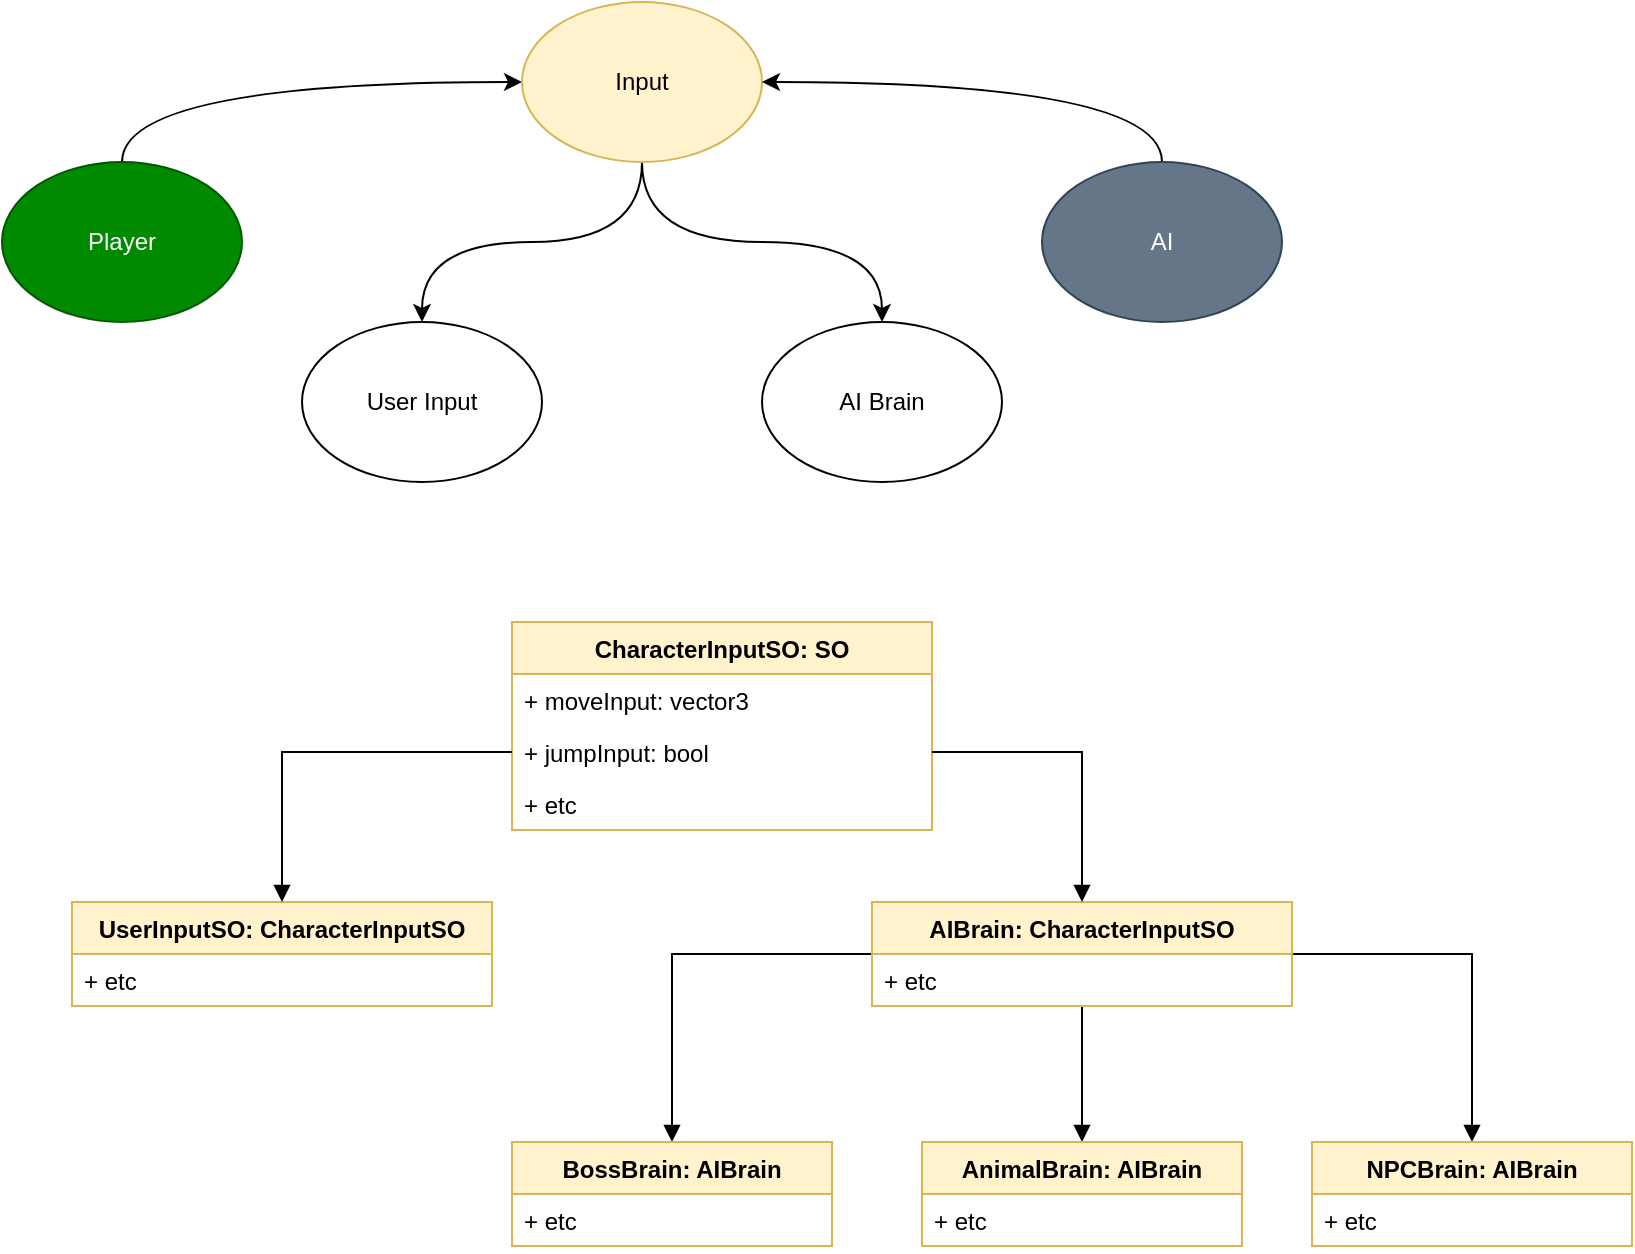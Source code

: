 <mxfile version="19.0.3" type="device" pages="2"><diagram id="LVT2s56MPwbrcV_PYxUw" name="CharacterInputSO"><mxGraphModel dx="1038" dy="659" grid="1" gridSize="10" guides="1" tooltips="1" connect="1" arrows="1" fold="1" page="1" pageScale="1" pageWidth="850" pageHeight="1100" math="0" shadow="0"><root><mxCell id="0"/><mxCell id="1" parent="0"/><mxCell id="4RpFgnSz-rqJ1ZsX9uUm-7" style="edgeStyle=orthogonalEdgeStyle;curved=1;orthogonalLoop=1;jettySize=auto;html=1;exitX=0.5;exitY=0;exitDx=0;exitDy=0;" parent="1" source="4RpFgnSz-rqJ1ZsX9uUm-2" target="4RpFgnSz-rqJ1ZsX9uUm-3" edge="1"><mxGeometry relative="1" as="geometry"/></mxCell><mxCell id="4RpFgnSz-rqJ1ZsX9uUm-2" value="Player" style="ellipse;whiteSpace=wrap;html=1;fillColor=#008a00;strokeColor=#005700;fontColor=#ffffff;" parent="1" vertex="1"><mxGeometry y="80" width="120" height="80" as="geometry"/></mxCell><mxCell id="4RpFgnSz-rqJ1ZsX9uUm-11" style="edgeStyle=orthogonalEdgeStyle;curved=1;orthogonalLoop=1;jettySize=auto;html=1;" parent="1" source="4RpFgnSz-rqJ1ZsX9uUm-3" target="4RpFgnSz-rqJ1ZsX9uUm-9" edge="1"><mxGeometry relative="1" as="geometry"/></mxCell><mxCell id="4RpFgnSz-rqJ1ZsX9uUm-12" style="edgeStyle=orthogonalEdgeStyle;curved=1;orthogonalLoop=1;jettySize=auto;html=1;entryX=0.5;entryY=0;entryDx=0;entryDy=0;" parent="1" source="4RpFgnSz-rqJ1ZsX9uUm-3" target="4RpFgnSz-rqJ1ZsX9uUm-10" edge="1"><mxGeometry relative="1" as="geometry"/></mxCell><mxCell id="4RpFgnSz-rqJ1ZsX9uUm-3" value="Input" style="ellipse;whiteSpace=wrap;html=1;fillColor=#fff2cc;strokeColor=#d6b656;" parent="1" vertex="1"><mxGeometry x="260" width="120" height="80" as="geometry"/></mxCell><mxCell id="4RpFgnSz-rqJ1ZsX9uUm-8" style="edgeStyle=orthogonalEdgeStyle;curved=1;orthogonalLoop=1;jettySize=auto;html=1;exitX=0.5;exitY=0;exitDx=0;exitDy=0;" parent="1" source="4RpFgnSz-rqJ1ZsX9uUm-4" target="4RpFgnSz-rqJ1ZsX9uUm-3" edge="1"><mxGeometry relative="1" as="geometry"/></mxCell><mxCell id="4RpFgnSz-rqJ1ZsX9uUm-4" value="AI" style="ellipse;whiteSpace=wrap;html=1;fillColor=#647687;fontColor=#ffffff;strokeColor=#314354;" parent="1" vertex="1"><mxGeometry x="520" y="80" width="120" height="80" as="geometry"/></mxCell><mxCell id="4RpFgnSz-rqJ1ZsX9uUm-9" value="User Input" style="ellipse;whiteSpace=wrap;html=1;" parent="1" vertex="1"><mxGeometry x="150" y="160" width="120" height="80" as="geometry"/></mxCell><mxCell id="4RpFgnSz-rqJ1ZsX9uUm-10" value="AI Brain" style="ellipse;whiteSpace=wrap;html=1;" parent="1" vertex="1"><mxGeometry x="380" y="160" width="120" height="80" as="geometry"/></mxCell><mxCell id="4RpFgnSz-rqJ1ZsX9uUm-13" value="CharacterInputSO: SO" style="swimlane;fontStyle=1;childLayout=stackLayout;horizontal=1;startSize=26;fillColor=#fff2cc;horizontalStack=0;resizeParent=1;resizeParentMax=0;resizeLast=0;collapsible=1;marginBottom=0;strokeColor=#d6b656;" parent="1" vertex="1"><mxGeometry x="255" y="310" width="210" height="104" as="geometry"/></mxCell><mxCell id="4RpFgnSz-rqJ1ZsX9uUm-14" value="+ moveInput: vector3" style="text;strokeColor=none;fillColor=none;align=left;verticalAlign=top;spacingLeft=4;spacingRight=4;overflow=hidden;rotatable=0;points=[[0,0.5],[1,0.5]];portConstraint=eastwest;" parent="4RpFgnSz-rqJ1ZsX9uUm-13" vertex="1"><mxGeometry y="26" width="210" height="26" as="geometry"/></mxCell><mxCell id="4RpFgnSz-rqJ1ZsX9uUm-15" value="+ jumpInput: bool" style="text;strokeColor=none;fillColor=none;align=left;verticalAlign=top;spacingLeft=4;spacingRight=4;overflow=hidden;rotatable=0;points=[[0,0.5],[1,0.5]];portConstraint=eastwest;" parent="4RpFgnSz-rqJ1ZsX9uUm-13" vertex="1"><mxGeometry y="52" width="210" height="26" as="geometry"/></mxCell><mxCell id="4RpFgnSz-rqJ1ZsX9uUm-16" value="+ etc" style="text;strokeColor=none;fillColor=none;align=left;verticalAlign=top;spacingLeft=4;spacingRight=4;overflow=hidden;rotatable=0;points=[[0,0.5],[1,0.5]];portConstraint=eastwest;" parent="4RpFgnSz-rqJ1ZsX9uUm-13" vertex="1"><mxGeometry y="78" width="210" height="26" as="geometry"/></mxCell><mxCell id="4RpFgnSz-rqJ1ZsX9uUm-20" value="UserInputSO: CharacterInputSO" style="swimlane;fontStyle=1;childLayout=stackLayout;horizontal=1;startSize=26;fillColor=#fff2cc;horizontalStack=0;resizeParent=1;resizeParentMax=0;resizeLast=0;collapsible=1;marginBottom=0;strokeColor=#d6b656;" parent="1" vertex="1"><mxGeometry x="35" y="450" width="210" height="52" as="geometry"/></mxCell><mxCell id="4RpFgnSz-rqJ1ZsX9uUm-23" value="+ etc" style="text;strokeColor=none;fillColor=none;align=left;verticalAlign=top;spacingLeft=4;spacingRight=4;overflow=hidden;rotatable=0;points=[[0,0.5],[1,0.5]];portConstraint=eastwest;" parent="4RpFgnSz-rqJ1ZsX9uUm-20" vertex="1"><mxGeometry y="26" width="210" height="26" as="geometry"/></mxCell><mxCell id="4RpFgnSz-rqJ1ZsX9uUm-38" style="edgeStyle=orthogonalEdgeStyle;rounded=0;orthogonalLoop=1;jettySize=auto;html=1;entryX=0.5;entryY=0;entryDx=0;entryDy=0;endArrow=block;endFill=1;" parent="1" source="4RpFgnSz-rqJ1ZsX9uUm-27" target="4RpFgnSz-rqJ1ZsX9uUm-32" edge="1"><mxGeometry relative="1" as="geometry"/></mxCell><mxCell id="4RpFgnSz-rqJ1ZsX9uUm-39" style="edgeStyle=orthogonalEdgeStyle;rounded=0;orthogonalLoop=1;jettySize=auto;html=1;entryX=0.5;entryY=0;entryDx=0;entryDy=0;endArrow=block;endFill=1;" parent="1" source="4RpFgnSz-rqJ1ZsX9uUm-27" target="4RpFgnSz-rqJ1ZsX9uUm-34" edge="1"><mxGeometry relative="1" as="geometry"/></mxCell><mxCell id="4RpFgnSz-rqJ1ZsX9uUm-42" style="edgeStyle=orthogonalEdgeStyle;rounded=0;orthogonalLoop=1;jettySize=auto;html=1;endArrow=block;endFill=1;" parent="1" source="4RpFgnSz-rqJ1ZsX9uUm-27" target="4RpFgnSz-rqJ1ZsX9uUm-40" edge="1"><mxGeometry relative="1" as="geometry"/></mxCell><mxCell id="4RpFgnSz-rqJ1ZsX9uUm-27" value="AIBrain: CharacterInputSO" style="swimlane;fontStyle=1;childLayout=stackLayout;horizontal=1;startSize=26;fillColor=#fff2cc;horizontalStack=0;resizeParent=1;resizeParentMax=0;resizeLast=0;collapsible=1;marginBottom=0;strokeColor=#d6b656;" parent="1" vertex="1"><mxGeometry x="435" y="450" width="210" height="52" as="geometry"/></mxCell><mxCell id="4RpFgnSz-rqJ1ZsX9uUm-28" value="+ etc" style="text;strokeColor=none;fillColor=none;align=left;verticalAlign=top;spacingLeft=4;spacingRight=4;overflow=hidden;rotatable=0;points=[[0,0.5],[1,0.5]];portConstraint=eastwest;" parent="4RpFgnSz-rqJ1ZsX9uUm-27" vertex="1"><mxGeometry y="26" width="210" height="26" as="geometry"/></mxCell><mxCell id="4RpFgnSz-rqJ1ZsX9uUm-32" value="BossBrain: AIBrain" style="swimlane;fontStyle=1;childLayout=stackLayout;horizontal=1;startSize=26;fillColor=#fff2cc;horizontalStack=0;resizeParent=1;resizeParentMax=0;resizeLast=0;collapsible=1;marginBottom=0;strokeColor=#d6b656;" parent="1" vertex="1"><mxGeometry x="255" y="570" width="160" height="52" as="geometry"/></mxCell><mxCell id="4RpFgnSz-rqJ1ZsX9uUm-33" value="+ etc" style="text;strokeColor=none;fillColor=none;align=left;verticalAlign=top;spacingLeft=4;spacingRight=4;overflow=hidden;rotatable=0;points=[[0,0.5],[1,0.5]];portConstraint=eastwest;" parent="4RpFgnSz-rqJ1ZsX9uUm-32" vertex="1"><mxGeometry y="26" width="160" height="26" as="geometry"/></mxCell><mxCell id="4RpFgnSz-rqJ1ZsX9uUm-34" value="AnimalBrain: AIBrain" style="swimlane;fontStyle=1;childLayout=stackLayout;horizontal=1;startSize=26;fillColor=#fff2cc;horizontalStack=0;resizeParent=1;resizeParentMax=0;resizeLast=0;collapsible=1;marginBottom=0;strokeColor=#d6b656;" parent="1" vertex="1"><mxGeometry x="460" y="570" width="160" height="52" as="geometry"/></mxCell><mxCell id="4RpFgnSz-rqJ1ZsX9uUm-35" value="+ etc" style="text;strokeColor=none;fillColor=none;align=left;verticalAlign=top;spacingLeft=4;spacingRight=4;overflow=hidden;rotatable=0;points=[[0,0.5],[1,0.5]];portConstraint=eastwest;" parent="4RpFgnSz-rqJ1ZsX9uUm-34" vertex="1"><mxGeometry y="26" width="160" height="26" as="geometry"/></mxCell><mxCell id="4RpFgnSz-rqJ1ZsX9uUm-36" style="edgeStyle=orthogonalEdgeStyle;rounded=0;orthogonalLoop=1;jettySize=auto;html=1;entryX=0.5;entryY=0;entryDx=0;entryDy=0;endArrow=block;endFill=1;" parent="1" source="4RpFgnSz-rqJ1ZsX9uUm-15" target="4RpFgnSz-rqJ1ZsX9uUm-20" edge="1"><mxGeometry relative="1" as="geometry"/></mxCell><mxCell id="4RpFgnSz-rqJ1ZsX9uUm-37" style="edgeStyle=orthogonalEdgeStyle;rounded=0;orthogonalLoop=1;jettySize=auto;html=1;entryX=0.5;entryY=0;entryDx=0;entryDy=0;endArrow=block;endFill=1;" parent="1" source="4RpFgnSz-rqJ1ZsX9uUm-15" target="4RpFgnSz-rqJ1ZsX9uUm-27" edge="1"><mxGeometry relative="1" as="geometry"/></mxCell><mxCell id="4RpFgnSz-rqJ1ZsX9uUm-40" value="NPCBrain: AIBrain" style="swimlane;fontStyle=1;childLayout=stackLayout;horizontal=1;startSize=26;fillColor=#fff2cc;horizontalStack=0;resizeParent=1;resizeParentMax=0;resizeLast=0;collapsible=1;marginBottom=0;strokeColor=#d6b656;" parent="1" vertex="1"><mxGeometry x="655" y="570" width="160" height="52" as="geometry"/></mxCell><mxCell id="4RpFgnSz-rqJ1ZsX9uUm-41" value="+ etc" style="text;strokeColor=none;fillColor=none;align=left;verticalAlign=top;spacingLeft=4;spacingRight=4;overflow=hidden;rotatable=0;points=[[0,0.5],[1,0.5]];portConstraint=eastwest;" parent="4RpFgnSz-rqJ1ZsX9uUm-40" vertex="1"><mxGeometry y="26" width="160" height="26" as="geometry"/></mxCell></root></mxGraphModel></diagram><diagram id="DUPcDjglLYbPCB0iMz8Z" name="CharacterController"><mxGraphModel dx="1038" dy="659" grid="1" gridSize="10" guides="1" tooltips="1" connect="1" arrows="1" fold="1" page="1" pageScale="1" pageWidth="850" pageHeight="1100" math="0" shadow="0"><root><mxCell id="0"/><mxCell id="1" parent="0"/><mxCell id="HmwkaUmPK7yIdFL7caII-1" value="CharacterController" style="swimlane;fontStyle=1;align=center;verticalAlign=top;childLayout=stackLayout;horizontal=1;startSize=26;horizontalStack=0;resizeParent=1;resizeParentMax=0;resizeLast=0;collapsible=1;marginBottom=0;fillColor=#008a00;fontColor=#ffffff;strokeColor=#005700;" parent="1" vertex="1"><mxGeometry x="300" y="110" width="160" height="86" as="geometry"/></mxCell><mxCell id="HmwkaUmPK7yIdFL7caII-2" value="+ input: CharacterInputSO" style="text;strokeColor=none;fillColor=none;align=left;verticalAlign=top;spacingLeft=4;spacingRight=4;overflow=hidden;rotatable=0;points=[[0,0.5],[1,0.5]];portConstraint=eastwest;" parent="HmwkaUmPK7yIdFL7caII-1" vertex="1"><mxGeometry y="26" width="160" height="26" as="geometry"/></mxCell><mxCell id="HmwkaUmPK7yIdFL7caII-3" value="" style="line;strokeWidth=1;fillColor=none;align=left;verticalAlign=middle;spacingTop=-1;spacingLeft=3;spacingRight=3;rotatable=0;labelPosition=right;points=[];portConstraint=eastwest;" parent="HmwkaUmPK7yIdFL7caII-1" vertex="1"><mxGeometry y="52" width="160" height="8" as="geometry"/></mxCell><mxCell id="HmwkaUmPK7yIdFL7caII-4" value="+ etc" style="text;strokeColor=none;fillColor=none;align=left;verticalAlign=top;spacingLeft=4;spacingRight=4;overflow=hidden;rotatable=0;points=[[0,0.5],[1,0.5]];portConstraint=eastwest;" parent="HmwkaUmPK7yIdFL7caII-1" vertex="1"><mxGeometry y="60" width="160" height="26" as="geometry"/></mxCell><mxCell id="ALCYMwIcIodbDD5Hqw7f-2" style="edgeStyle=orthogonalEdgeStyle;rounded=1;orthogonalLoop=1;jettySize=auto;html=1;exitX=0;exitY=0.5;exitDx=0;exitDy=0;endArrow=diamond;endFill=1;" parent="1" source="HmwkaUmPK7yIdFL7caII-2" target="ZCn1Dp30b5EOnTBmzoKZ-1" edge="1"><mxGeometry relative="1" as="geometry"/></mxCell><mxCell id="ZCn1Dp30b5EOnTBmzoKZ-1" value="&lt;p style=&quot;margin:0px;margin-top:4px;text-align:center;&quot;&gt;&lt;a href=&quot;data:page/id,LVT2s56MPwbrcV_PYxUw&quot;&gt;&lt;br&gt;&lt;b&gt;CharacterInputSO&lt;/b&gt;&lt;/a&gt;&lt;/p&gt;" style="verticalAlign=top;align=left;overflow=fill;fontSize=12;fontFamily=Helvetica;html=1;fillColor=#fff2cc;strokeColor=#d6b656;" parent="1" vertex="1"><mxGeometry x="20" y="170" width="140" height="60" as="geometry"/></mxCell></root></mxGraphModel></diagram></mxfile>